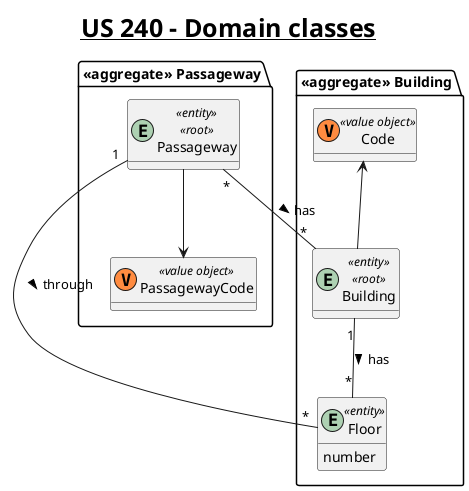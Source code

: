 @startuml

skinparam titleFontSize 25
title <u>US 240 - Domain classes</u>

hide methods
skinparam classAttributeIconSize 0

'Passageway aggregate
package "<<aggregate>> Passageway" {
    entity Passageway <<entity>> <<root>>
    class PassagewayCode <<(V, #FF8B40) value object>>
}

'Building aggregate
package "<<aggregate>> Building" {
    entity Building <<entity>> <<root>>
    class Code <<(V, #FF8B40) value object>>

    entity Floor <<entity>> {
        number
    }
}

Building -up-> Code

Passageway --> PassagewayCode

Building "1" -- "*" Floor : has >

Passageway "1" -- "*" Floor : through >
Passageway "*" -- "*" Building : has >

@enduml
